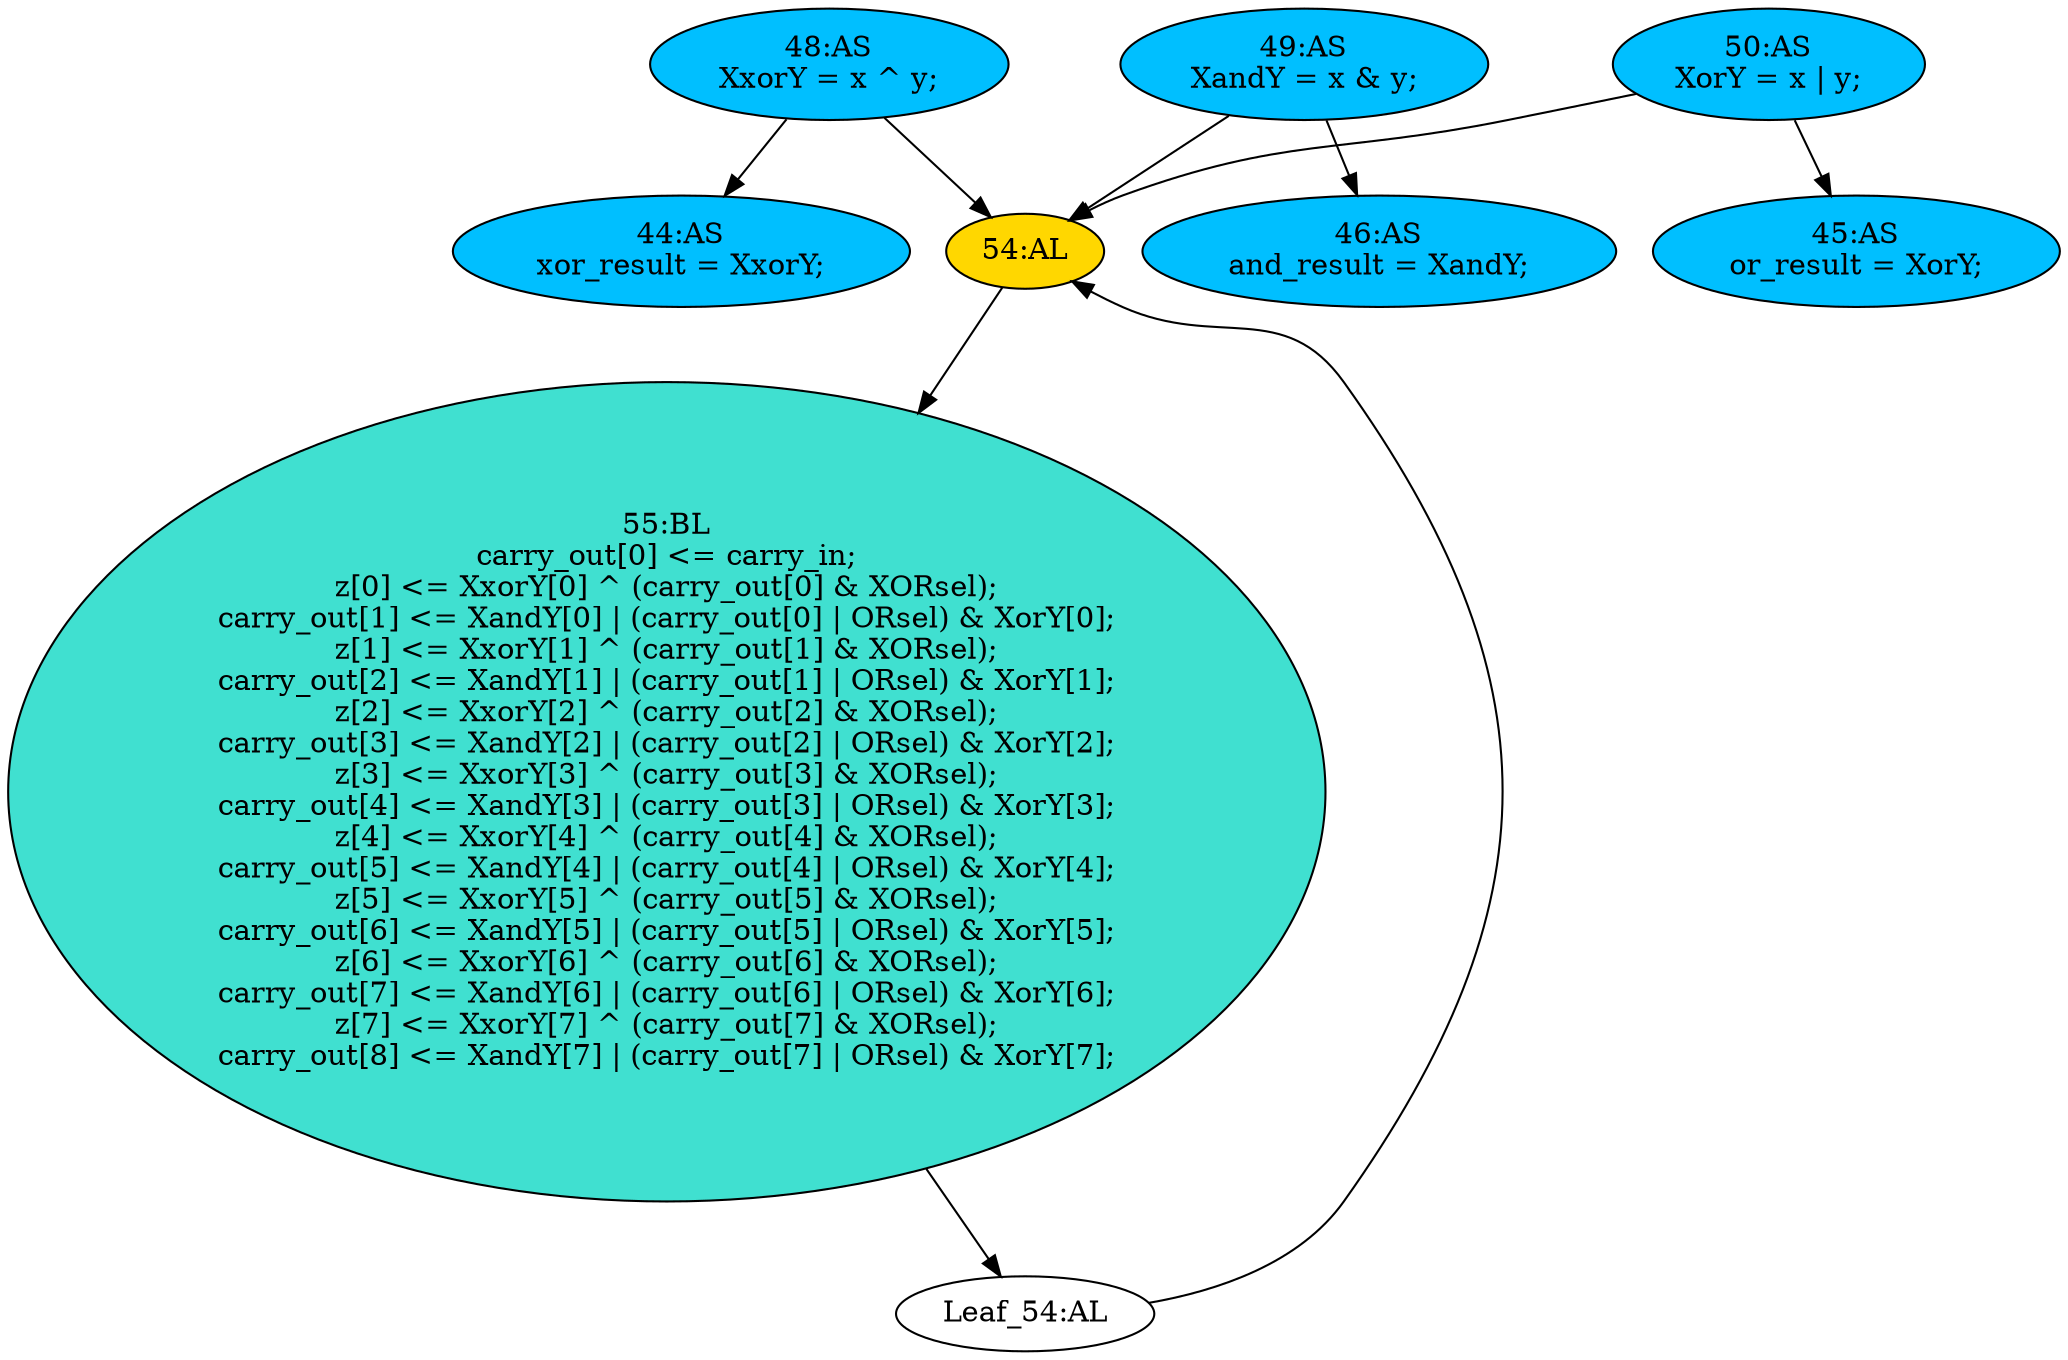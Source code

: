 strict digraph "compose( ,  )" {
	node [label="\N"];
	"44:AS"	 [ast="<pyverilog.vparser.ast.Assign object at 0x7f80de32f890>",
		def_var="['xor_result']",
		fillcolor=deepskyblue,
		label="44:AS
xor_result = XxorY;",
		statements="[]",
		style=filled,
		typ=Assign,
		use_var="['XxorY']"];
	"49:AS"	 [ast="<pyverilog.vparser.ast.Assign object at 0x7f80de32fe90>",
		def_var="['XandY']",
		fillcolor=deepskyblue,
		label="49:AS
XandY = x & y;",
		statements="[]",
		style=filled,
		typ=Assign,
		use_var="['x', 'y']"];
	"46:AS"	 [ast="<pyverilog.vparser.ast.Assign object at 0x7f80de32fb10>",
		def_var="['and_result']",
		fillcolor=deepskyblue,
		label="46:AS
and_result = XandY;",
		statements="[]",
		style=filled,
		typ=Assign,
		use_var="['XandY']"];
	"49:AS" -> "46:AS";
	"54:AL"	 [ast="<pyverilog.vparser.ast.Always object at 0x7f80ddc745d0>",
		clk_sens=False,
		fillcolor=gold,
		label="54:AL",
		sens="['x', 'y', 'carry_out', 'XxorY', 'XandY', 'XorY', 'XORsel', 'ORsel']",
		statements="[]",
		style=filled,
		typ=Always,
		use_var="['ORsel', 'XorY', 'XandY', 'carry_out', 'XxorY', 'carry_in', 'XORsel']"];
	"49:AS" -> "54:AL";
	"45:AS"	 [ast="<pyverilog.vparser.ast.Assign object at 0x7f80de32f9d0>",
		def_var="['or_result']",
		fillcolor=deepskyblue,
		label="45:AS
or_result = XorY;",
		statements="[]",
		style=filled,
		typ=Assign,
		use_var="['XorY']"];
	"55:BL"	 [ast="<pyverilog.vparser.ast.Block object at 0x7f80de049650>",
		fillcolor=turquoise,
		label="55:BL
carry_out[0] <= carry_in;
z[0] <= XxorY[0] ^ (carry_out[0] & XORsel);
carry_out[1] <= XandY[0] | (carry_out[0] | ORsel) & \
XorY[0];
z[1] <= XxorY[1] ^ (carry_out[1] & XORsel);
carry_out[2] <= XandY[1] | (carry_out[1] | ORsel) & XorY[1];
z[2] <= XxorY[\
2] ^ (carry_out[2] & XORsel);
carry_out[3] <= XandY[2] | (carry_out[2] | ORsel) & XorY[2];
z[3] <= XxorY[3] ^ (carry_out[3] & XORsel);
\
carry_out[4] <= XandY[3] | (carry_out[3] | ORsel) & XorY[3];
z[4] <= XxorY[4] ^ (carry_out[4] & XORsel);
carry_out[5] <= XandY[4] | (\
carry_out[4] | ORsel) & XorY[4];
z[5] <= XxorY[5] ^ (carry_out[5] & XORsel);
carry_out[6] <= XandY[5] | (carry_out[5] | ORsel) & \
XorY[5];
z[6] <= XxorY[6] ^ (carry_out[6] & XORsel);
carry_out[7] <= XandY[6] | (carry_out[6] | ORsel) & XorY[6];
z[7] <= XxorY[\
7] ^ (carry_out[7] & XORsel);
carry_out[8] <= XandY[7] | (carry_out[7] | ORsel) & XorY[7];",
		statements="[<pyverilog.vparser.ast.NonblockingSubstitution object at 0x7f80ddc746d0>, <pyverilog.vparser.ast.NonblockingSubstitution object \
at 0x7f80ddc74a90>, <pyverilog.vparser.ast.NonblockingSubstitution object at 0x7f80ddc74e90>, <pyverilog.vparser.ast.NonblockingSubstitution \
object at 0x7f80ddc72350>, <pyverilog.vparser.ast.NonblockingSubstitution object at 0x7f80ddc72750>, <pyverilog.vparser.ast.NonblockingSubstitution \
object at 0x7f80ddc72bd0>, <pyverilog.vparser.ast.NonblockingSubstitution object at 0x7f80de055050>, <pyverilog.vparser.ast.NonblockingSubstitution \
object at 0x7f80de055490>, <pyverilog.vparser.ast.NonblockingSubstitution object at 0x7f80de055890>, <pyverilog.vparser.ast.NonblockingSubstitution \
object at 0x7f80de055d10>, <pyverilog.vparser.ast.NonblockingSubstitution object at 0x7f80de047150>, <pyverilog.vparser.ast.NonblockingSubstitution \
object at 0x7f80de0475d0>, <pyverilog.vparser.ast.NonblockingSubstitution object at 0x7f80de0479d0>, <pyverilog.vparser.ast.NonblockingSubstitution \
object at 0x7f80de047e50>, <pyverilog.vparser.ast.NonblockingSubstitution object at 0x7f80de049290>, <pyverilog.vparser.ast.NonblockingSubstitution \
object at 0x7f80de049710>, <pyverilog.vparser.ast.NonblockingSubstitution object at 0x7f80de049b10>]",
		style=filled,
		typ=Block];
	"Leaf_54:AL"	 [def_var="['z', 'carry_out']",
		label="Leaf_54:AL"];
	"55:BL" -> "Leaf_54:AL"	 [cond="[]",
		lineno=None];
	"Leaf_54:AL" -> "54:AL";
	"54:AL" -> "55:BL"	 [cond="[]",
		lineno=None];
	"50:AS"	 [ast="<pyverilog.vparser.ast.Assign object at 0x7f80ddc74090>",
		def_var="['XorY']",
		fillcolor=deepskyblue,
		label="50:AS
XorY = x | y;",
		statements="[]",
		style=filled,
		typ=Assign,
		use_var="['x', 'y']"];
	"50:AS" -> "45:AS";
	"50:AS" -> "54:AL";
	"48:AS"	 [ast="<pyverilog.vparser.ast.Assign object at 0x7f80de32fcd0>",
		def_var="['XxorY']",
		fillcolor=deepskyblue,
		label="48:AS
XxorY = x ^ y;",
		statements="[]",
		style=filled,
		typ=Assign,
		use_var="['x', 'y']"];
	"48:AS" -> "44:AS";
	"48:AS" -> "54:AL";
}
